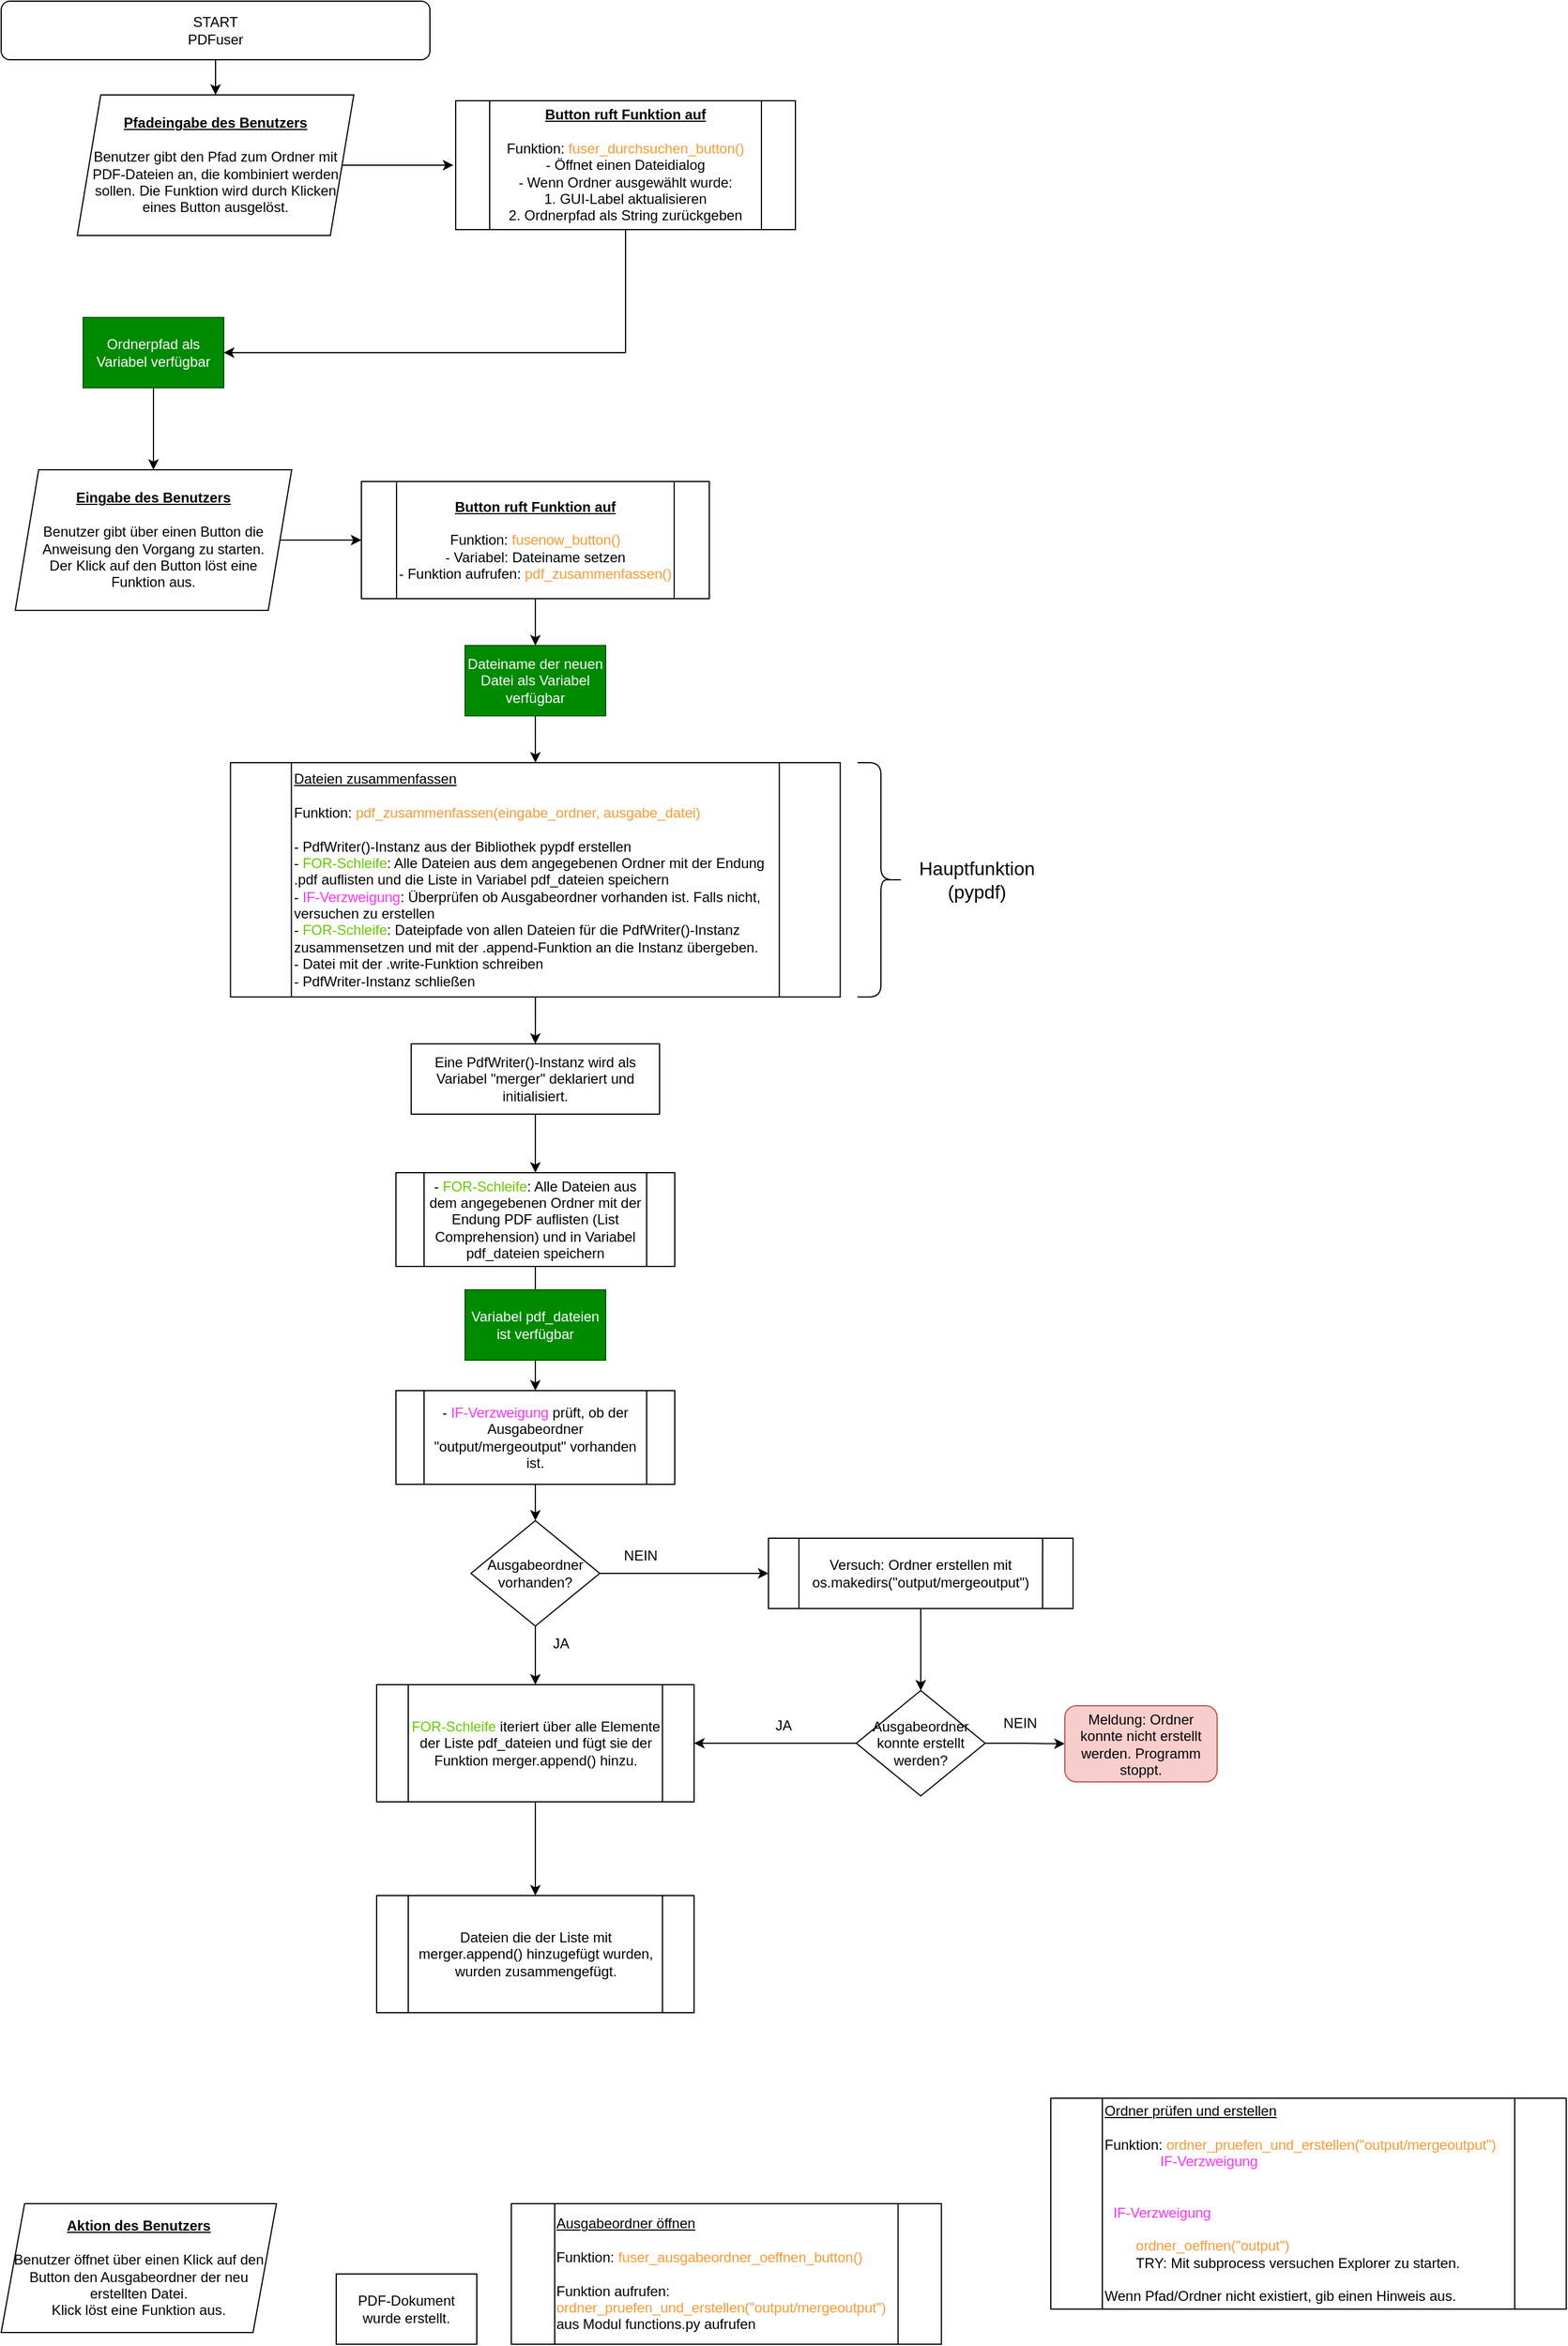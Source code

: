 <mxfile version="21.6.1" type="github">
  <diagram name="Seite-1" id="z2froGWdfn9ouF2fLTrf">
    <mxGraphModel dx="2074" dy="1116" grid="1" gridSize="10" guides="1" tooltips="1" connect="1" arrows="1" fold="1" page="1" pageScale="1" pageWidth="827" pageHeight="1169" math="0" shadow="0">
      <root>
        <mxCell id="0" />
        <mxCell id="1" parent="0" />
        <mxCell id="xmYlkgfEZDCuhrtj4b7d-4" value="" style="edgeStyle=orthogonalEdgeStyle;rounded=0;orthogonalLoop=1;jettySize=auto;html=1;" parent="1" source="xmYlkgfEZDCuhrtj4b7d-2" target="xmYlkgfEZDCuhrtj4b7d-3" edge="1">
          <mxGeometry relative="1" as="geometry" />
        </mxCell>
        <mxCell id="xmYlkgfEZDCuhrtj4b7d-2" value="START&lt;br&gt;PDFuser" style="rounded=1;whiteSpace=wrap;html=1;" parent="1" vertex="1">
          <mxGeometry x="44" y="40" width="366" height="50" as="geometry" />
        </mxCell>
        <mxCell id="eTS0UycD1pOltBMJqmKZ-3" value="" style="edgeStyle=orthogonalEdgeStyle;rounded=0;orthogonalLoop=1;jettySize=auto;html=1;" parent="1" source="xmYlkgfEZDCuhrtj4b7d-3" edge="1">
          <mxGeometry relative="1" as="geometry">
            <mxPoint x="430" y="180" as="targetPoint" />
          </mxGeometry>
        </mxCell>
        <mxCell id="xmYlkgfEZDCuhrtj4b7d-3" value="&lt;b&gt;&lt;u&gt;Pfadeingabe des Benutzers&lt;br&gt;&lt;/u&gt;&lt;/b&gt;&lt;br&gt;Benutzer gibt den Pfad zum Ordner mit PDF-Dateien an, die kombiniert werden sollen. Die Funktion wird durch Klicken eines Button ausgelöst." style="shape=parallelogram;perimeter=parallelogramPerimeter;whiteSpace=wrap;html=1;fixedSize=1;" parent="1" vertex="1">
          <mxGeometry x="109" y="120" width="236" height="120" as="geometry" />
        </mxCell>
        <mxCell id="qfPpVupYpmGQoLrrtDCL-28" value="" style="edgeStyle=orthogonalEdgeStyle;rounded=0;orthogonalLoop=1;jettySize=auto;html=1;" parent="1" source="H8KH_YZ80R001RCo76tN-3" target="qfPpVupYpmGQoLrrtDCL-27" edge="1">
          <mxGeometry relative="1" as="geometry" />
        </mxCell>
        <mxCell id="H8KH_YZ80R001RCo76tN-3" value="&lt;u&gt;Dateien zusammenfassen&lt;/u&gt;&lt;br&gt;&lt;br&gt;Funktion: &lt;font color=&quot;#ff9933&quot;&gt;pdf_zusammenfassen(eingabe_ordner, ausgabe_datei)&lt;/font&gt;&lt;br&gt;&lt;br&gt;- PdfWriter()-Instanz aus der Bibliothek pypdf erstellen&lt;br&gt;- &lt;font color=&quot;#66cc00&quot;&gt;FOR-Schleife&lt;/font&gt;: Alle Dateien aus dem angegebenen Ordner mit der Endung .pdf auflisten und die Liste in Variabel pdf_dateien speichern&lt;br&gt;- &lt;font color=&quot;#ff33ff&quot;&gt;IF-Verzweigung&lt;/font&gt;: Überprüfen ob Ausgabeordner vorhanden ist. Falls nicht, versuchen zu erstellen&lt;br&gt;- &lt;font color=&quot;#66cc00&quot;&gt;FOR-Schleife&lt;/font&gt;: Dateipfade von allen Dateien für die PdfWriter()-Instanz zusammensetzen und mit der .append-Funktion an die Instanz übergeben.&lt;br&gt;- Datei mit der .write-Funktion schreiben&lt;br&gt;- PdfWriter-Instanz schließen" style="shape=process;whiteSpace=wrap;html=1;backgroundOutline=1;align=left;" parent="1" vertex="1">
          <mxGeometry x="239.75" y="690" width="520.5" height="200" as="geometry" />
        </mxCell>
        <mxCell id="H8KH_YZ80R001RCo76tN-5" value="&lt;u&gt;Ausgabeordner öffnen&lt;br&gt;&lt;/u&gt;&lt;br&gt;Funktion: &lt;font color=&quot;#ff9933&quot;&gt;fuser_ausgabeordner_oeffnen_button()&lt;br&gt;&lt;/font&gt;&lt;br&gt;&lt;span style=&quot;background-color: initial;&quot;&gt;Funktion aufrufen: &lt;/span&gt;&lt;font style=&quot;background-color: initial;&quot; color=&quot;#ff9933&quot;&gt;ordner_pruefen_und_erstellen(&quot;output/mergeoutput&quot;)&lt;br&gt;&lt;/font&gt;&lt;blockquote style=&quot;margin: 0 0 0 40px; border: none; padding: 0px;&quot;&gt;&lt;/blockquote&gt;&lt;font style=&quot;background-color: initial;&quot;&gt;aus Modul functions.py aufrufen&lt;br&gt;&lt;/font&gt;" style="shape=process;whiteSpace=wrap;html=1;backgroundOutline=1;align=left;" parent="1" vertex="1">
          <mxGeometry x="479.5" y="1920" width="367.13" height="120" as="geometry" />
        </mxCell>
        <mxCell id="qfPpVupYpmGQoLrrtDCL-11" style="edgeStyle=orthogonalEdgeStyle;rounded=0;orthogonalLoop=1;jettySize=auto;html=1;exitX=1;exitY=0.5;exitDx=0;exitDy=0;entryX=0;entryY=0.5;entryDx=0;entryDy=0;" parent="1" source="qfPpVupYpmGQoLrrtDCL-4" target="qfPpVupYpmGQoLrrtDCL-10" edge="1">
          <mxGeometry relative="1" as="geometry" />
        </mxCell>
        <mxCell id="qfPpVupYpmGQoLrrtDCL-4" value="&lt;b&gt;&lt;u&gt;Eingabe des Benutzers&lt;br&gt;&lt;/u&gt;&lt;/b&gt;&lt;br&gt;Benutzer gibt über einen Button die Anweisung den Vorgang zu starten.&lt;br&gt;Der Klick auf den Button löst eine&lt;br&gt;Funktion aus." style="shape=parallelogram;perimeter=parallelogramPerimeter;whiteSpace=wrap;html=1;fixedSize=1;" parent="1" vertex="1">
          <mxGeometry x="56" y="440" width="236" height="120" as="geometry" />
        </mxCell>
        <mxCell id="qfPpVupYpmGQoLrrtDCL-8" style="edgeStyle=orthogonalEdgeStyle;rounded=0;orthogonalLoop=1;jettySize=auto;html=1;exitX=0.5;exitY=1;exitDx=0;exitDy=0;entryX=1;entryY=0.5;entryDx=0;entryDy=0;" parent="1" source="qfPpVupYpmGQoLrrtDCL-6" target="qfPpVupYpmGQoLrrtDCL-7" edge="1">
          <mxGeometry relative="1" as="geometry" />
        </mxCell>
        <mxCell id="qfPpVupYpmGQoLrrtDCL-6" value="&lt;b&gt;&lt;u&gt;Button ruft Funktion auf&lt;br&gt;&lt;/u&gt;&lt;/b&gt;&lt;br&gt;Funktion:&amp;nbsp;&lt;font color=&quot;#ff9933&quot;&gt;fuser_durchsuchen_button()&lt;/font&gt;&lt;br&gt;- Öffnet einen Dateidialog&lt;br&gt;- Wenn Ordner ausgewählt wurde:&lt;br&gt;1. GUI-Label aktualisieren&lt;br&gt;2. Ordnerpfad als String zurückgeben" style="shape=process;whiteSpace=wrap;html=1;backgroundOutline=1;" parent="1" vertex="1">
          <mxGeometry x="432" y="125" width="290" height="110" as="geometry" />
        </mxCell>
        <mxCell id="qfPpVupYpmGQoLrrtDCL-9" value="" style="edgeStyle=orthogonalEdgeStyle;rounded=0;orthogonalLoop=1;jettySize=auto;html=1;" parent="1" source="qfPpVupYpmGQoLrrtDCL-7" target="qfPpVupYpmGQoLrrtDCL-4" edge="1">
          <mxGeometry relative="1" as="geometry" />
        </mxCell>
        <mxCell id="qfPpVupYpmGQoLrrtDCL-7" value="Ordnerpfad als Variabel verfügbar" style="rounded=0;whiteSpace=wrap;html=1;fillColor=#008a00;fontColor=#ffffff;strokeColor=#005700;" parent="1" vertex="1">
          <mxGeometry x="114" y="310" width="120" height="60" as="geometry" />
        </mxCell>
        <mxCell id="qfPpVupYpmGQoLrrtDCL-13" value="" style="edgeStyle=orthogonalEdgeStyle;rounded=0;orthogonalLoop=1;jettySize=auto;html=1;" parent="1" source="qfPpVupYpmGQoLrrtDCL-10" target="qfPpVupYpmGQoLrrtDCL-12" edge="1">
          <mxGeometry relative="1" as="geometry" />
        </mxCell>
        <mxCell id="qfPpVupYpmGQoLrrtDCL-10" value="&lt;b&gt;&lt;u&gt;Button ruft Funktion auf&lt;br&gt;&lt;/u&gt;&lt;/b&gt;&lt;br&gt;Funktion:&amp;nbsp;&lt;font color=&quot;#ff9933&quot;&gt;fusenow_button()&lt;/font&gt;&lt;br&gt;- Variabel: Dateiname setzen&lt;br&gt;- Funktion aufrufen:&amp;nbsp;&lt;font color=&quot;#ff9933&quot;&gt;pdf_zusammenfassen()&lt;/font&gt;" style="shape=process;whiteSpace=wrap;html=1;backgroundOutline=1;" parent="1" vertex="1">
          <mxGeometry x="351.5" y="450" width="297" height="100" as="geometry" />
        </mxCell>
        <mxCell id="qfPpVupYpmGQoLrrtDCL-14" value="" style="edgeStyle=orthogonalEdgeStyle;rounded=0;orthogonalLoop=1;jettySize=auto;html=1;" parent="1" source="qfPpVupYpmGQoLrrtDCL-12" target="H8KH_YZ80R001RCo76tN-3" edge="1">
          <mxGeometry relative="1" as="geometry" />
        </mxCell>
        <mxCell id="qfPpVupYpmGQoLrrtDCL-12" value="Dateiname der neuen Datei als Variabel verfügbar" style="rounded=0;whiteSpace=wrap;html=1;fillColor=#008a00;fontColor=#ffffff;strokeColor=#005700;" parent="1" vertex="1">
          <mxGeometry x="440" y="590" width="120" height="60" as="geometry" />
        </mxCell>
        <mxCell id="qfPpVupYpmGQoLrrtDCL-15" value="" style="shape=curlyBracket;whiteSpace=wrap;html=1;rounded=1;flipH=1;labelPosition=right;verticalLabelPosition=middle;align=left;verticalAlign=middle;" parent="1" vertex="1">
          <mxGeometry x="775" y="690" width="40" height="200" as="geometry" />
        </mxCell>
        <mxCell id="qfPpVupYpmGQoLrrtDCL-16" value="&lt;font style=&quot;font-size: 16px;&quot;&gt;Hauptfunktion (pypdf)&lt;/font&gt;" style="text;html=1;strokeColor=none;fillColor=none;align=center;verticalAlign=middle;whiteSpace=wrap;rounded=0;" parent="1" vertex="1">
          <mxGeometry x="822" y="775" width="110" height="30" as="geometry" />
        </mxCell>
        <mxCell id="qfPpVupYpmGQoLrrtDCL-17" value="PDF-Dokument wurde erstellt." style="rounded=0;whiteSpace=wrap;html=1;" parent="1" vertex="1">
          <mxGeometry x="330" y="1980" width="120" height="60" as="geometry" />
        </mxCell>
        <mxCell id="qfPpVupYpmGQoLrrtDCL-19" value="&lt;b&gt;&lt;u&gt;Aktion des Benutzers&lt;br&gt;&lt;/u&gt;&lt;/b&gt;&lt;br&gt;Benutzer öffnet über einen Klick auf den Button den Ausgabeordner der neu erstellten Datei.&lt;br&gt;Klick löst eine Funktion aus." style="shape=parallelogram;perimeter=parallelogramPerimeter;whiteSpace=wrap;html=1;fixedSize=1;" parent="1" vertex="1">
          <mxGeometry x="44" y="1920" width="235" height="110" as="geometry" />
        </mxCell>
        <mxCell id="qfPpVupYpmGQoLrrtDCL-22" value="&lt;u&gt;Ordner prüfen und erstellen&lt;/u&gt;&lt;font color=&quot;#ff9933&quot;&gt;&lt;br&gt;&lt;/font&gt;&lt;br&gt;&lt;span style=&quot;background-color: initial;&quot;&gt;Funktion: &lt;/span&gt;&lt;font style=&quot;background-color: initial;&quot; color=&quot;#ff9933&quot;&gt;ordner_pruefen_und_erstellen(&quot;output/mergeoutput&quot;)&lt;br&gt;&lt;/font&gt;&lt;blockquote style=&quot;margin: 0 0 0 40px; border: none; padding: 0px;&quot;&gt;&lt;font style=&quot;background-color: initial;&quot; color=&quot;#ffffff&quot;&gt;-&lt;/font&gt;&lt;font style=&quot;background-color: initial;&quot; color=&quot;#ff9933&quot;&gt; &lt;/font&gt;&lt;font style=&quot;background-color: initial;&quot; color=&quot;#ff33ff&quot;&gt;IF-Verzweigung&lt;/font&gt;&lt;font style=&quot;background-color: initial;&quot; color=&quot;#ffffff&quot;&gt;: Prüfe ob Pfad &lt;b&gt;&lt;u&gt;nicht&lt;/u&gt;&lt;/b&gt; vorhanden ist. WENN WAHR: Versuche Ordner zu erstellen.&lt;br&gt;&lt;/font&gt;&lt;/blockquote&gt;&lt;font style=&quot;background-color: initial;&quot;&gt;&lt;br&gt;&lt;font color=&quot;#ffffff&quot;&gt;-&lt;/font&gt;&lt;/font&gt;&lt;font style=&quot;background-color: initial;&quot; color=&quot;#ff9933&quot;&gt; &lt;/font&gt;&lt;font color=&quot;#ff33ff&quot; style=&quot;background-color: initial;&quot;&gt;IF-Verzweigung&lt;/font&gt;&lt;font style=&quot;background-color: initial;&quot;&gt;&lt;font color=&quot;#ffffff&quot;&gt;: Wenn Pfad/Ordner existiert rufe Funktion aufrufen&lt;/font&gt;&lt;br&gt;&lt;span style=&quot;color: rgb(255, 255, 255); white-space: pre;&quot;&gt;&#x9;&lt;/span&gt;&lt;font color=&quot;#ff9933&quot;&gt;ordner_oeffnen(&quot;output&quot;)&lt;/font&gt;&lt;br&gt;&lt;span style=&quot;white-space: pre;&quot;&gt;&#x9;&lt;/span&gt;TRY: Mit subprocess versuchen Explorer zu starten.&lt;br&gt;&lt;br&gt;Wenn Pfad/Ordner nicht existiert, gib einen Hinweis aus.&lt;br&gt;&lt;/font&gt;" style="shape=process;whiteSpace=wrap;html=1;backgroundOutline=1;align=left;" parent="1" vertex="1">
          <mxGeometry x="940" y="1830" width="440" height="180" as="geometry" />
        </mxCell>
        <mxCell id="qwH06JQZMY5gWyoqIxBz-6" value="" style="edgeStyle=orthogonalEdgeStyle;rounded=0;orthogonalLoop=1;jettySize=auto;html=1;" edge="1" parent="1" source="qfPpVupYpmGQoLrrtDCL-25" target="qwH06JQZMY5gWyoqIxBz-5">
          <mxGeometry relative="1" as="geometry" />
        </mxCell>
        <mxCell id="qwH06JQZMY5gWyoqIxBz-10" value="" style="edgeStyle=orthogonalEdgeStyle;rounded=0;orthogonalLoop=1;jettySize=auto;html=1;" edge="1" parent="1" source="qfPpVupYpmGQoLrrtDCL-25" target="qwH06JQZMY5gWyoqIxBz-8">
          <mxGeometry relative="1" as="geometry" />
        </mxCell>
        <mxCell id="qfPpVupYpmGQoLrrtDCL-25" value="Ausgabeordner&lt;br&gt;vorhanden?" style="rhombus;whiteSpace=wrap;html=1;" parent="1" vertex="1">
          <mxGeometry x="445" y="1337" width="110" height="90" as="geometry" />
        </mxCell>
        <mxCell id="qwH06JQZMY5gWyoqIxBz-1" value="" style="edgeStyle=orthogonalEdgeStyle;rounded=0;orthogonalLoop=1;jettySize=auto;html=1;" edge="1" parent="1" source="qfPpVupYpmGQoLrrtDCL-27" target="qfPpVupYpmGQoLrrtDCL-29">
          <mxGeometry relative="1" as="geometry" />
        </mxCell>
        <mxCell id="qfPpVupYpmGQoLrrtDCL-27" value="Eine PdfWriter()-Instanz wird als Variabel &quot;merger&quot; deklariert und initialisiert." style="rounded=0;whiteSpace=wrap;html=1;" parent="1" vertex="1">
          <mxGeometry x="394.01" y="930" width="212" height="60" as="geometry" />
        </mxCell>
        <mxCell id="qwH06JQZMY5gWyoqIxBz-3" value="" style="edgeStyle=orthogonalEdgeStyle;rounded=0;orthogonalLoop=1;jettySize=auto;html=1;" edge="1" parent="1" source="qfPpVupYpmGQoLrrtDCL-29" target="qwH06JQZMY5gWyoqIxBz-2">
          <mxGeometry relative="1" as="geometry" />
        </mxCell>
        <mxCell id="qfPpVupYpmGQoLrrtDCL-29" value="-&amp;nbsp;&lt;font style=&quot;text-align: left;&quot; color=&quot;#66cc00&quot;&gt;FOR-Schleife&lt;/font&gt;&lt;span style=&quot;text-align: left;&quot;&gt;: Alle Dateien aus dem angegebenen Ordner mit der Endung PDF auflisten (List Comprehension) und in Variabel pdf_dateien speichern&lt;/span&gt;" style="shape=process;whiteSpace=wrap;html=1;backgroundOutline=1;" parent="1" vertex="1">
          <mxGeometry x="381" y="1040" width="237.99" height="80" as="geometry" />
        </mxCell>
        <mxCell id="qwH06JQZMY5gWyoqIxBz-4" value="" style="edgeStyle=orthogonalEdgeStyle;rounded=0;orthogonalLoop=1;jettySize=auto;html=1;" edge="1" parent="1" source="qwH06JQZMY5gWyoqIxBz-2" target="qfPpVupYpmGQoLrrtDCL-25">
          <mxGeometry relative="1" as="geometry" />
        </mxCell>
        <mxCell id="qwH06JQZMY5gWyoqIxBz-2" value="- &lt;font color=&quot;#ff33ff&quot;&gt;IF-Verzweigung &lt;/font&gt;prüft, ob der Ausgabeordner &quot;output/mergeoutput&quot; vorhanden ist." style="shape=process;whiteSpace=wrap;html=1;backgroundOutline=1;" vertex="1" parent="1">
          <mxGeometry x="381" y="1226" width="237.99" height="80" as="geometry" />
        </mxCell>
        <mxCell id="qwH06JQZMY5gWyoqIxBz-12" value="" style="edgeStyle=orthogonalEdgeStyle;rounded=0;orthogonalLoop=1;jettySize=auto;html=1;" edge="1" parent="1" source="qwH06JQZMY5gWyoqIxBz-5" target="qwH06JQZMY5gWyoqIxBz-11">
          <mxGeometry relative="1" as="geometry" />
        </mxCell>
        <mxCell id="qwH06JQZMY5gWyoqIxBz-5" value="Versuch: Ordner erstellen mit os.makedirs(&quot;output/mergeoutput&quot;)" style="shape=process;whiteSpace=wrap;html=1;backgroundOutline=1;" vertex="1" parent="1">
          <mxGeometry x="699" y="1352" width="260" height="60" as="geometry" />
        </mxCell>
        <mxCell id="qwH06JQZMY5gWyoqIxBz-7" value="NEIN" style="text;html=1;strokeColor=none;fillColor=none;align=center;verticalAlign=middle;whiteSpace=wrap;rounded=0;" vertex="1" parent="1">
          <mxGeometry x="560" y="1352" width="60" height="30" as="geometry" />
        </mxCell>
        <mxCell id="qwH06JQZMY5gWyoqIxBz-21" value="" style="edgeStyle=orthogonalEdgeStyle;rounded=0;orthogonalLoop=1;jettySize=auto;html=1;" edge="1" parent="1" source="qwH06JQZMY5gWyoqIxBz-8" target="qwH06JQZMY5gWyoqIxBz-20">
          <mxGeometry relative="1" as="geometry" />
        </mxCell>
        <mxCell id="qwH06JQZMY5gWyoqIxBz-8" value="&lt;font color=&quot;#66cc00&quot;&gt;FOR-Schleife&lt;/font&gt; iteriert über alle Elemente der Liste pdf_dateien und fügt sie der Funktion merger.append() hinzu." style="shape=process;whiteSpace=wrap;html=1;backgroundOutline=1;" vertex="1" parent="1">
          <mxGeometry x="364.5" y="1477" width="271" height="100" as="geometry" />
        </mxCell>
        <mxCell id="qwH06JQZMY5gWyoqIxBz-9" value="JA" style="text;html=1;strokeColor=none;fillColor=none;align=center;verticalAlign=middle;whiteSpace=wrap;rounded=0;" vertex="1" parent="1">
          <mxGeometry x="492" y="1427" width="60" height="30" as="geometry" />
        </mxCell>
        <mxCell id="qwH06JQZMY5gWyoqIxBz-13" style="edgeStyle=orthogonalEdgeStyle;rounded=0;orthogonalLoop=1;jettySize=auto;html=1;exitX=0;exitY=0.5;exitDx=0;exitDy=0;entryX=1;entryY=0.5;entryDx=0;entryDy=0;" edge="1" parent="1" source="qwH06JQZMY5gWyoqIxBz-11" target="qwH06JQZMY5gWyoqIxBz-8">
          <mxGeometry relative="1" as="geometry" />
        </mxCell>
        <mxCell id="qwH06JQZMY5gWyoqIxBz-17" value="" style="edgeStyle=orthogonalEdgeStyle;rounded=0;orthogonalLoop=1;jettySize=auto;html=1;" edge="1" parent="1" source="qwH06JQZMY5gWyoqIxBz-11" target="qwH06JQZMY5gWyoqIxBz-15">
          <mxGeometry relative="1" as="geometry" />
        </mxCell>
        <mxCell id="qwH06JQZMY5gWyoqIxBz-11" value="Ausgabeordner konnte erstellt werden?" style="rhombus;whiteSpace=wrap;html=1;" vertex="1" parent="1">
          <mxGeometry x="774" y="1482" width="110" height="90" as="geometry" />
        </mxCell>
        <mxCell id="qwH06JQZMY5gWyoqIxBz-14" value="JA" style="text;html=1;strokeColor=none;fillColor=none;align=center;verticalAlign=middle;whiteSpace=wrap;rounded=0;" vertex="1" parent="1">
          <mxGeometry x="682" y="1497" width="60" height="30" as="geometry" />
        </mxCell>
        <mxCell id="qwH06JQZMY5gWyoqIxBz-15" value="Meldung: Ordner konnte nicht erstellt werden. Programm stoppt." style="rounded=1;whiteSpace=wrap;html=1;fillColor=#f8cecc;strokeColor=#b85450;" vertex="1" parent="1">
          <mxGeometry x="952" y="1495" width="130" height="65" as="geometry" />
        </mxCell>
        <mxCell id="qwH06JQZMY5gWyoqIxBz-18" value="NEIN" style="text;html=1;strokeColor=none;fillColor=none;align=center;verticalAlign=middle;whiteSpace=wrap;rounded=0;" vertex="1" parent="1">
          <mxGeometry x="884" y="1495" width="60" height="30" as="geometry" />
        </mxCell>
        <mxCell id="qwH06JQZMY5gWyoqIxBz-19" value="Variabel pdf_dateien ist verfügbar" style="rounded=0;whiteSpace=wrap;html=1;fillColor=#008a00;fontColor=#ffffff;strokeColor=#005700;" vertex="1" parent="1">
          <mxGeometry x="440.01" y="1140" width="120" height="60" as="geometry" />
        </mxCell>
        <mxCell id="qwH06JQZMY5gWyoqIxBz-20" value="Dateien die der Liste mit merger.append() hinzugefügt wurden, wurden zusammengefügt." style="shape=process;whiteSpace=wrap;html=1;backgroundOutline=1;" vertex="1" parent="1">
          <mxGeometry x="364.5" y="1657" width="271" height="100" as="geometry" />
        </mxCell>
      </root>
    </mxGraphModel>
  </diagram>
</mxfile>
